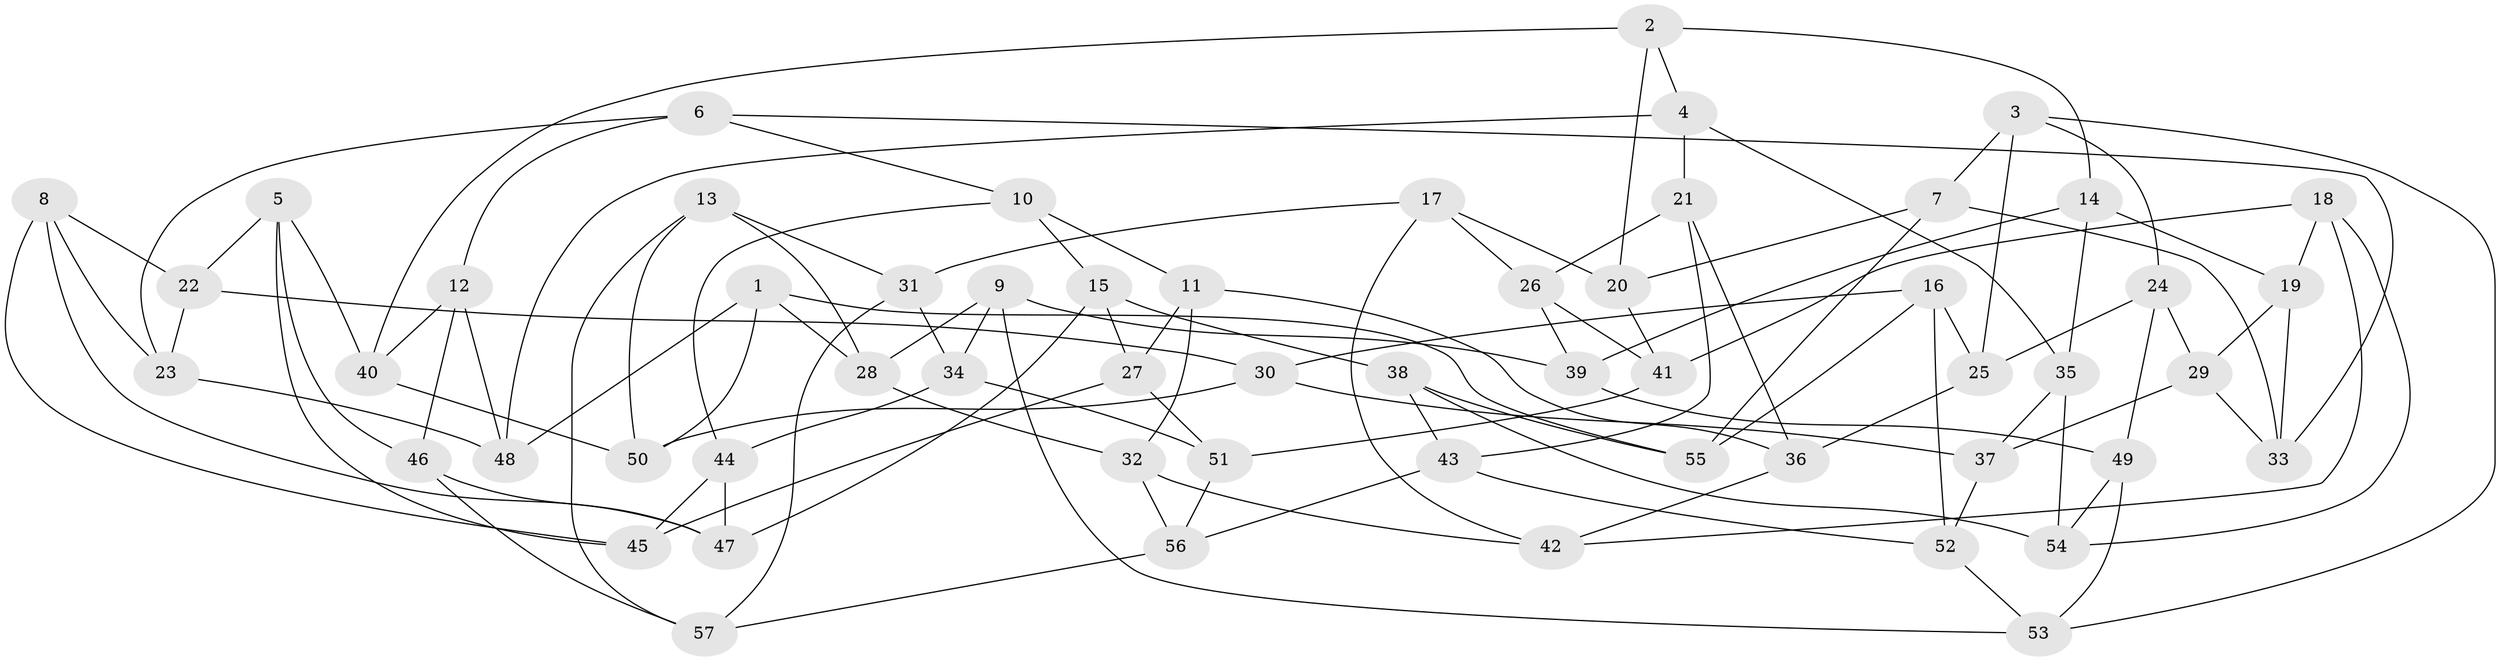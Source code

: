 // Generated by graph-tools (version 1.1) at 2025/11/02/27/25 16:11:47]
// undirected, 57 vertices, 114 edges
graph export_dot {
graph [start="1"]
  node [color=gray90,style=filled];
  1;
  2;
  3;
  4;
  5;
  6;
  7;
  8;
  9;
  10;
  11;
  12;
  13;
  14;
  15;
  16;
  17;
  18;
  19;
  20;
  21;
  22;
  23;
  24;
  25;
  26;
  27;
  28;
  29;
  30;
  31;
  32;
  33;
  34;
  35;
  36;
  37;
  38;
  39;
  40;
  41;
  42;
  43;
  44;
  45;
  46;
  47;
  48;
  49;
  50;
  51;
  52;
  53;
  54;
  55;
  56;
  57;
  1 -- 55;
  1 -- 28;
  1 -- 50;
  1 -- 48;
  2 -- 14;
  2 -- 40;
  2 -- 4;
  2 -- 20;
  3 -- 53;
  3 -- 24;
  3 -- 25;
  3 -- 7;
  4 -- 21;
  4 -- 48;
  4 -- 35;
  5 -- 22;
  5 -- 40;
  5 -- 45;
  5 -- 46;
  6 -- 23;
  6 -- 10;
  6 -- 33;
  6 -- 12;
  7 -- 33;
  7 -- 20;
  7 -- 55;
  8 -- 23;
  8 -- 45;
  8 -- 47;
  8 -- 22;
  9 -- 39;
  9 -- 28;
  9 -- 34;
  9 -- 53;
  10 -- 11;
  10 -- 44;
  10 -- 15;
  11 -- 36;
  11 -- 27;
  11 -- 32;
  12 -- 40;
  12 -- 46;
  12 -- 48;
  13 -- 57;
  13 -- 31;
  13 -- 28;
  13 -- 50;
  14 -- 35;
  14 -- 39;
  14 -- 19;
  15 -- 27;
  15 -- 47;
  15 -- 38;
  16 -- 52;
  16 -- 25;
  16 -- 30;
  16 -- 55;
  17 -- 20;
  17 -- 26;
  17 -- 31;
  17 -- 42;
  18 -- 42;
  18 -- 19;
  18 -- 54;
  18 -- 41;
  19 -- 33;
  19 -- 29;
  20 -- 41;
  21 -- 36;
  21 -- 43;
  21 -- 26;
  22 -- 30;
  22 -- 23;
  23 -- 48;
  24 -- 25;
  24 -- 49;
  24 -- 29;
  25 -- 36;
  26 -- 41;
  26 -- 39;
  27 -- 51;
  27 -- 45;
  28 -- 32;
  29 -- 37;
  29 -- 33;
  30 -- 50;
  30 -- 37;
  31 -- 57;
  31 -- 34;
  32 -- 56;
  32 -- 42;
  34 -- 44;
  34 -- 51;
  35 -- 37;
  35 -- 54;
  36 -- 42;
  37 -- 52;
  38 -- 55;
  38 -- 43;
  38 -- 54;
  39 -- 49;
  40 -- 50;
  41 -- 51;
  43 -- 52;
  43 -- 56;
  44 -- 47;
  44 -- 45;
  46 -- 47;
  46 -- 57;
  49 -- 54;
  49 -- 53;
  51 -- 56;
  52 -- 53;
  56 -- 57;
}
